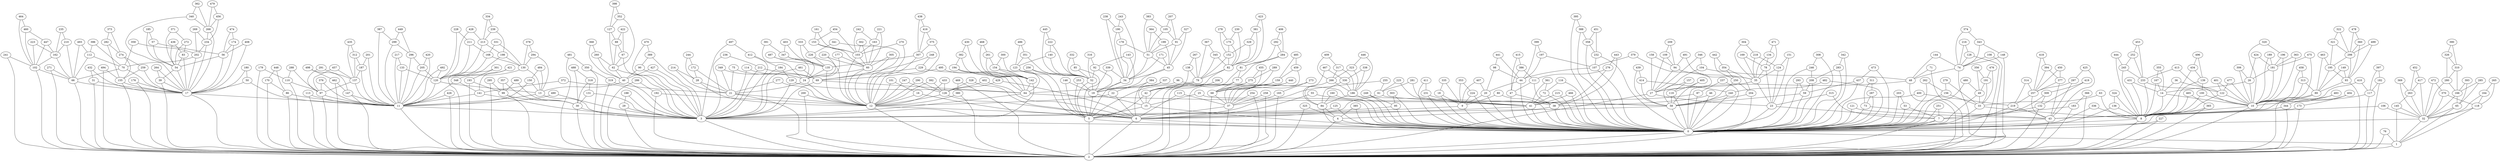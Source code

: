 graph G {
  "0";
  "1";
  "2";
  "3";
  "4";
  "5";
  "6";
  "7";
  "8";
  "9";
  "10";
  "11";
  "12";
  "13";
  "14";
  "15";
  "16";
  "17";
  "18";
  "19";
  "20";
  "21";
  "22";
  "23";
  "24";
  "25";
  "26";
  "27";
  "28";
  "29";
  "30";
  "31";
  "32";
  "33";
  "34";
  "35";
  "36";
  "37";
  "38";
  "39";
  "40";
  "41";
  "42";
  "43";
  "44";
  "45";
  "46";
  "47";
  "48";
  "49";
  "50";
  "51";
  "52";
  "53";
  "54";
  "55";
  "56";
  "57";
  "58";
  "59";
  "60";
  "61";
  "62";
  "63";
  "64";
  "65";
  "66";
  "67";
  "68";
  "69";
  "70";
  "71";
  "72";
  "73";
  "74";
  "75";
  "76";
  "77";
  "78";
  "79";
  "80";
  "81";
  "82";
  "83";
  "84";
  "85";
  "86";
  "87";
  "88";
  "89";
  "90";
  "91";
  "92";
  "93";
  "94";
  "95";
  "96";
  "97";
  "98";
  "99";
  "100";
  "101";
  "102";
  "103";
  "104";
  "105";
  "106";
  "107";
  "108";
  "109";
  "110";
  "111";
  "112";
  "113";
  "114";
  "115";
  "116";
  "117";
  "118";
  "119";
  "120";
  "121";
  "122";
  "123";
  "124";
  "125";
  "126";
  "127";
  "128";
  "129";
  "130";
  "131";
  "132";
  "133";
  "134";
  "135";
  "136";
  "137";
  "138";
  "139";
  "140";
  "141";
  "142";
  "143";
  "144";
  "145";
  "146";
  "147";
  "148";
  "149";
  "150";
  "151";
  "152";
  "153";
  "154";
  "155";
  "156";
  "157";
  "158";
  "159";
  "160";
  "161";
  "162";
  "163";
  "164";
  "165";
  "166";
  "167";
  "168";
  "169";
  "170";
  "171";
  "172";
  "173";
  "174";
  "175";
  "176";
  "177";
  "178";
  "179";
  "180";
  "181";
  "182";
  "183";
  "184";
  "185";
  "186";
  "187";
  "188";
  "189";
  "190";
  "191";
  "192";
  "193";
  "194";
  "195";
  "196";
  "197";
  "198";
  "199";
  "200";
  "201";
  "202";
  "203";
  "204";
  "205";
  "206";
  "207";
  "208";
  "209";
  "210";
  "211";
  "212";
  "213";
  "214";
  "215";
  "216";
  "217";
  "218";
  "219";
  "220";
  "221";
  "222";
  "223";
  "224";
  "225";
  "226";
  "227";
  "228";
  "229";
  "230";
  "231";
  "232";
  "233";
  "234";
  "235";
  "236";
  "237";
  "238";
  "239";
  "240";
  "241";
  "242";
  "243";
  "244";
  "245";
  "246";
  "247";
  "248";
  "249";
  "250";
  "251";
  "252";
  "253";
  "254";
  "255";
  "256";
  "257";
  "258";
  "259";
  "260";
  "261";
  "262";
  "263";
  "264";
  "265";
  "266";
  "267";
  "268";
  "269";
  "270";
  "271";
  "272";
  "273";
  "274";
  "275";
  "276";
  "277";
  "278";
  "279";
  "280";
  "281";
  "282";
  "283";
  "284";
  "285";
  "286";
  "287";
  "288";
  "289";
  "290";
  "291";
  "292";
  "293";
  "294";
  "295";
  "296";
  "297";
  "298";
  "299";
  "300";
  "301";
  "302";
  "303";
  "304";
  "305";
  "306";
  "307";
  "308";
  "309";
  "310";
  "311";
  "312";
  "313";
  "314";
  "315";
  "316";
  "317";
  "318";
  "319";
  "320";
  "321";
  "322";
  "323";
  "324";
  "325";
  "326";
  "327";
  "328";
  "329";
  "330";
  "331";
  "332";
  "333";
  "334";
  "335";
  "336";
  "337";
  "338";
  "339";
  "340";
  "341";
  "342";
  "343";
  "344";
  "345";
  "346";
  "347";
  "348";
  "349";
  "350";
  "351";
  "352";
  "353";
  "354";
  "355";
  "356";
  "357";
  "358";
  "359";
  "360";
  "361";
  "362";
  "363";
  "364";
  "365";
  "366";
  "367";
  "368";
  "369";
  "370";
  "371";
  "372";
  "373";
  "374";
  "375";
  "376";
  "377";
  "378";
  "379";
  "380";
  "381";
  "382";
  "383";
  "384";
  "385";
  "386";
  "387";
  "388";
  "389";
  "390";
  "391";
  "392";
  "393";
  "394";
  "395";
  "396";
  "397";
  "398";
  "399";
  "400";
  "401";
  "402";
  "403";
  "404";
  "405";
  "406";
  "407";
  "408";
  "409";
  "410";
  "411";
  "412";
  "413";
  "414";
  "415";
  "416";
  "417";
  "418";
  "419";
  "420";
  "421";
  "422";
  "423";
  "424";
  "425";
  "426";
  "427";
  "428";
  "429";
  "430";
  "431";
  "432";
  "433";
  "434";
  "435";
  "436";
  "437";
  "438";
  "439";
  "440";
  "441";
  "442";
  "443";
  "444";
  "445";
  "446";
  "447";
  "448";
  "449";
  "450";
  "451";
  "452";
  "453";
  "454";
  "455";
  "456";
  "457";
  "458";
  "459";
  "460";
  "461";
  "462";
  "463";
  "464";
  "465";
  "466";
  "467";
  "468";
  "469";
  "470";
  "471";
  "472";
  "473";
  "474";
  "475";
  "476";
  "477";
  "478";
  "479";
  "480";
  "481";
  "482";
  "483";
  "484";
  "485";
  "486";
  "487";
  "488";
  "489";
  "490";
  "491";
  "492";
  "493";
  "494";
  "495";
  "496";
  "497";
  "498";
  "499";
    "105" -- "51";
    "213" -- "198";
    "406" -- "292";
    "248" -- "69";
    "308" -- "246";
    "142" -- "64";
    "495" -- "69";
    "5" -- "0";
    "127" -- "88";
    "141" -- "3";
    "176" -- "2";
    "189" -- "10";
    "191" -- "33";
    "207" -- "105";
    "488" -- "318";
    "199" -- "51";
    "168" -- "120";
    "359" -- "202";
    "410" -- "117";
    "301" -- "193";
    "174" -- "56";
    "226" -- "12";
    "339" -- "5";
    "36" -- "10";
    "382" -- "194";
    "218" -- "35";
    "302" -- "60";
    "340" -- "268";
    "247" -- "126";
    "242" -- "163";
    "316" -- "52";
    "139" -- "8";
    "68" -- "2";
    "463" -- "89";
    "273" -- "37";
    "441" -- "98";
    "91" -- "51";
    "471" -- "134";
    "427" -- "40";
    "25" -- "15";
    "371" -- "54";
    "400" -- "0";
    "449" -- "299";
    "406" -- "284";
    "233" -- "8";
    "322" -- "298";
    "9" -- "0";
    "489" -- "30";
    "320" -- "196";
    "170" -- "86";
    "61" -- "6";
    "82" -- "42";
    "165" -- "37";
    "272" -- "83";
    "310" -- "280";
    "416" -- "307";
    "210" -- "66";
    "266" -- "186";
    "428" -- "120";
    "27" -- "2";
    "422" -- "67";
    "174" -- "17";
    "83" -- "54";
    "443" -- "276";
    "121" -- "0";
    "481" -- "350";
    "301" -- "2";
    "60" -- "24";
    "352" -- "62";
    "73" -- "43";
    "487" -- "24";
    "140" -- "52";
    "153" -- "60";
    "291" -- "97";
    "319" -- "2";
    "76" -- "1";
    "78" -- "35";
    "229" -- "69";
    "39" -- "17";
    "395" -- "0";
    "225" -- "61";
    "369" -- "263";
    "429" -- "6";
    "148" -- "2";
    "115" -- "37";
    "463" -- "195";
    "375" -- "307";
    "224" -- "0";
    "456" -- "268";
    "66" -- "17";
    "131" -- "3";
    "195" -- "93";
    "300" -- "154";
    "316" -- "92";
    "480" -- "0";
    "80" -- "9";
    "251" -- "0";
    "274" -- "155";
    "197" -- "107";
    "348" -- "141";
    "421" -- "348";
    "26" -- "10";
    "237" -- "87";
    "311" -- "73";
    "31" -- "2";
    "453" -- "252";
    "455" -- "275";
    "319" -- "21";
    "107" -- "0";
    "298" -- "93";
    "116" -- "0";
    "254" -- "37";
    "125" -- "0";
    "286" -- "192";
    "70" -- "66";
    "472" -- "370";
    "151" -- "124";
    "423" -- "82";
    "358" -- "232";
    "416" -- "375";
    "219" -- "0";
    "170" -- "2";
    "237" -- "0";
    "488" -- "30";
    "111" -- "38";
    "246" -- "0";
    "491" -- "94";
    "211" -- "168";
    "426" -- "2";
    "256" -- "52";
    "8" -- "2";
    "412" -- "184";
    "17" -- "2";
    "155" -- "17";
    "84" -- "0";
    "132" -- "7";
    "279" -- "33";
    "109" -- "94";
    "269" -- "234";
    "415" -- "47";
    "453" -- "233";
    "495" -- "64";
    "424" -- "181";
    "120" -- "11";
    "258" -- "37";
    "358" -- "0";
    "439" -- "58";
    "489" -- "99";
    "355" -- "167";
    "91" -- "45";
    "376" -- "11";
    "341" -- "12";
    "149" -- "93";
    "205" -- "11";
    "398" -- "127";
    "147" -- "2";
    "185" -- "54";
    "56" -- "17";
    "130" -- "120";
    "465" -- "8";
    "137" -- "97";
    "165" -- "2";
    "166" -- "32";
    "232" -- "0";
    "464" -- "460";
    "37" -- "6";
    "457" -- "137";
    "329" -- "152";
    "477" -- "122";
    "154" -- "142";
    "3" -- "2";
    "198" -- "130";
    "12" -- "2";
    "257" -- "219";
    "92" -- "19";
    "21" -- "2";
    "30" -- "2";
    "140" -- "123";
    "97" -- "11";
    "271" -- "66";
    "106" -- "0";
    "236" -- "212";
    "357" -- "30";
    "286" -- "2";
    "396" -- "112";
    "250" -- "204";
    "217" -- "133";
    "20" -- "9";
    "206" -- "42";
    "461" -- "69";
    "187" -- "137";
    "415" -- "386";
    "380" -- "2";
    "353" -- "224";
    "485" -- "459";
    "125" -- "3";
    "227" -- "0";
    "192" -- "12";
    "436" -- "54";
    "479" -- "456";
    "259" -- "155";
    "337" -- "15";
    "372" -- "3";
    "417" -- "32";
    "277" -- "21";
    "433" -- "126";
    "451" -- "232";
    "492" -- "11";
    "287" -- "73";
    "7" -- "2";
    "229" -- "64";
    "367" -- "79";
    "228" -- "120";
    "254" -- "2";
    "485" -- "159";
    "126" -- "6";
    "243" -- "34";
    "172" -- "28";
    "268" -- "234";
    "371" -- "272";
    "381" -- "82";
    "98" -- "44";
    "455" -- "68";
    "40" -- "13";
    "348" -- "11";
    "107" -- "44";
    "261" -- "142";
    "110" -- "2";
    "65" -- "1";
    "186" -- "0";
    "128" -- "2";
    "366" -- "2";
    "144" -- "74";
    "204" -- "0";
    "9" -- "6";
    "323" -- "266";
    "400" -- "219";
    "454" -- "103";
    "452" -- "263";
    "449" -- "296";
    "143" -- "92";
    "327" -- "91";
    "11" -- "2";
    "185" -- "57";
    "451" -- "358";
    "87" -- "0";
    "258" -- "2";
    "175" -- "152";
    "290" -- "12";
    "312" -- "137";
    "221" -- "163";
    "377" -- "257";
    "470" -- "3";
    "206" -- "15";
    "100" -- "10";
    "167" -- "8";
    "478" -- "360";
    "497" -- "3";
    "46" -- "38";
    "383" -- "105";
    "334" -- "213";
    "132" -- "2";
    "148" -- "74";
    "77" -- "68";
    "284" -- "77";
    "437" -- "0";
    "208" -- "0";
    "145" -- "1";
    "409" -- "317";
    "484" -- "150";
    "46" -- "0";
    "166" -- "65";
    "468" -- "261";
    "428" -- "213";
    "473" -- "0";
    "104" -- "48";
    "209" -- "109";
    "425" -- "43";
    "477" -- "10";
    "386" -- "47";
    "73" -- "0";
    "324" -- "8";
    "92" -- "52";
    "263" -- "32";
    "236" -- "3";
    "330" -- "186";
    "368" -- "260";
    "419" -- "309";
    "496" -- "139";
    "492" -- "120";
    "112" -- "66";
    "122" -- "10";
    "161" -- "103";
    "327" -- "45";
    "365" -- "2";
    "124" -- "35";
    "53" -- "7";
    "203" -- "0";
    "261" -- "154";
    "493" -- "112";
    "274" -- "259";
    "265" -- "164";
    "255" -- "6";
    "222" -- "52";
    "32" -- "0";
    "309" -- "7";
    "45" -- "19";
    "41" -- "0";
    "433" -- "12";
    "50" -- "11";
    "279" -- "156";
    "63" -- "8";
    "363" -- "181";
    "59" -- "0";
    "24" -- "12";
    "213" -- "120";
    "146" -- "5";
    "38" -- "4";
    "267" -- "138";
    "87" -- "41";
    "498" -- "462";
    "183" -- "7";
    "440" -- "68";
    "77" -- "2";
    "405" -- "58";
    "57" -- "56";
    "421" -- "141";
    "32" -- "1";
    "86" -- "2";
    "307" -- "12";
    "414" -- "58";
    "497" -- "412";
    "324" -- "136";
    "475" -- "181";
    "269" -- "202";
    "69" -- "3";
    "113" -- "2";
    "431" -- "8";
    "276" -- "111";
    "392" -- "12";
    "447" -- "102";
    "370" -- "32";
    "383" -- "51";
    "479" -- "268";
    "35" -- "27";
    "18" -- "0";
    "221" -- "60";
    "317" -- "266";
    "391" -- "347";
    "82" -- "79";
    "446" -- "186";
    "111" -- "47";
    "178" -- "34";
    "338" -- "330";
    "458" -- "10";
    "283" -- "0";
    "483" -- "344";
    "123" -- "5";
    "90" -- "40";
    "55" -- "41";
    "228" -- "211";
    "272" -- "54";
    "28" -- "12";
    "481" -- "2";
    "196" -- "181";
    "115" -- "6";
    "362" -- "268";
    "493" -- "66";
    "143" -- "19";
    "265" -- "118";
    "252" -- "233";
    "210" -- "162";
    "81" -- "2";
    "299" -- "296";
    "373" -- "282";
    "224" -- "9";
    "99" -- "2";
    "64" -- "3";
    "102" -- "66";
    "118" -- "32";
    "101" -- "16";
    "253" -- "5";
    "239" -- "198";
    "4" -- "0";
    "13" -- "11";
    "190" -- "178";
    "460" -- "102";
    "193" -- "2";
    "71" -- "48";
    "167" -- "14";
    "340" -- "17";
    "329" -- "82";
    "438" -- "307";
    "287" -- "0";
    "310" -- "166";
    "216" -- "128";
    "296" -- "11";
    "448" -- "86";
    "270" -- "12";
    "202" -- "70";
    "439" -- "414";
    "457" -- "97";
    "257" -- "43";
    "424" -- "26";
    "491" -- "35";
    "76" -- "2";
    "214" -- "28";
    "89" -- "10";
    "127" -- "62";
    "471" -- "78";
    "188" -- "29";
    "223" -- "162";
    "486" -- "351";
    "126" -- "12";
    "342" -- "283";
    "373" -- "274";
    "395" -- "388";
    "135" -- "12";
    "42" -- "15";
    "350" -- "2";
    "364" -- "51";
    "160" -- "84";
    "347" -- "24";
    "70" -- "17";
    "154" -- "64";
    "278" -- "175";
    "321" -- "298";
    "426" -- "11";
    "369" -- "32";
    "8" -- "0";
    "179" -- "2";
    "378" -- "294";
    "394" -- "377";
    "17" -- "11";
    "445" -- "52";
    "95" -- "5";
    "62" -- "40";
    "288" -- "110";
    "441" -- "44";
    "235" -- "210";
    "359" -- "70";
    "393" -- "65";
    "264" -- "39";
    "247" -- "12";
    "198" -- "120";
    "462" -- "2";
    "374" -- "343";
    "427" -- "3";
    "305" -- "60";
    "462" -- "147";
    "475" -- "10";
    "472" -- "32";
    "419" -- "132";
    "98" -- "20";
    "313" -- "10";
    "71" -- "2";
    "36" -- "14";
    "51" -- "45";
    "51" -- "34";
    "103" -- "12";
    "244" -- "172";
    "147" -- "11";
    "447" -- "162";
    "385" -- "0";
    "478" -- "298";
    "19" -- "15";
    "156" -- "0";
    "343" -- "74";
    "285" -- "65";
    "401" -- "122";
    "313" -- "89";
    "245" -- "8";
    "3" -- "0";
    "83" -- "17";
    "183" -- "2";
    "378" -- "130";
    "196" -- "10";
    "55" -- "6";
    "159" -- "37";
    "192" -- "2";
    "282" -- "155";
    "333" -- "226";
    "397" -- "182";
    "169" -- "78";
    "335" -- "9";
    "326" -- "310";
    "249" -- "95";
    "411" -- "231";
    "184" -- "3";
    "152" -- "79";
    "353" -- "9";
    "39" -- "2";
    "232" -- "107";
    "292" -- "284";
    "431" -- "14";
    "48" -- "2";
    "13" -- "3";
    "63" -- "33";
    "295" -- "2";
    "175" -- "82";
    "66" -- "2";
    "133" -- "11";
    "146" -- "19";
    "438" -- "416";
    "40" -- "3";
    "162" -- "102";
    "158" -- "94";
    "356" -- "191";
    "399" -- "197";
    "450" -- "257";
    "250" -- "58";
    "311" -- "287";
    "458" -- "313";
    "255" -- "61";
    "7" -- "0";
    "41" -- "6";
    "486" -- "123";
    "283" -- "208";
    "297" -- "257";
    "366" -- "183";
    "138" -- "79";
    "67" -- "62";
    "482" -- "240";
    "75" -- "21";
    "109" -- "27";
    "194" -- "142";
    "49" -- "33";
    "220" -- "24";
    "152" -- "82";
    "43" -- "2";
    "243" -- "190";
    "307" -- "135";
    "351" -- "123";
    "409" -- "266";
    "119" -- "0";
    "26" -- "14";
    "231" -- "38";
    "444" -- "245";
    "137" -- "11";
    "331" -- "168";
    "468" -- "142";
    "418" -- "257";
    "116" -- "72";
    "201" -- "187";
    "496" -- "434";
    "94" -- "35";
    "23" -- "7";
    "399" -- "44";
    "155" -- "2";
    "129" -- "3";
    "231" -- "0";
    "178" -- "51";
    "0" -- "2";
    "173" -- "2";
    "240" -- "0";
    "253" -- "19";
    "182" -- "2";
    "249" -- "0";
    "341" -- "226";
    "104" -- "27";
    "322" -- "321";
    "412" -- "3";
    "100" -- "8";
    "29" -- "2";
    "219" -- "43";
    "238" -- "34";
    "238" -- "190";
    "389" -- "90";
    "195" -- "89";
    "176" -- "17";
    "328" -- "6";
    "398" -- "352";
    "365" -- "8";
    "432" -- "17";
    "454" -- "153";
    "30" -- "3";
    "84" -- "4";
    "204" -- "58";
    "393" -- "166";
    "379" -- "0";
    "388" -- "0";
    "418" -- "394";
    "156" -- "33";
    "50" -- "17";
    "246" -- "208";
    "217" -- "11";
    "133" -- "120";
    "22" -- "6";
    "162" -- "66";
    "401" -- "10";
    "410" -- "10";
    "200" -- "12";
    "357" -- "99";
    "233" -- "122";
    "142" -- "3";
    "370" -- "118";
    "384" -- "22";
    "482" -- "0";
    "389" -- "3";
    "356" -- "49";
    "96" -- "58";
    "79" -- "42";
    "6" -- "2";
    "285" -- "166";
    "318" -- "131";
    "321" -- "195";
    "450" -- "377";
    "314" -- "257";
    "445" -- "222";
    "470" -- "389";
    "281" -- "41";
    "304" -- "218";
    "346" -- "27";
    "271" -- "2";
    "387" -- "299";
    "180" -- "17";
    "234" -- "202";
    "430" -- "382";
    "101" -- "12";
    "288" -- "97";
    "304" -- "35";
    "75" -- "24";
    "34" -- "5";
    "331" -- "130";
    "223" -- "102";
    "251" -- "7";
    "129" -- "64";
    "267" -- "79";
    "52" -- "5";
    "54" -- "17";
    "241" -- "102";
    "64" -- "58";
    "164" -- "32";
    "24" -- "21";
    "173" -- "43";
    "298" -- "195";
    "169" -- "35";
    "397" -- "117";
    "149" -- "89";
    "161" -- "153";
    "14" -- "10";
    "242" -- "103";
    "280" -- "166";
    "10" -- "2";
    "94" -- "27";
    "312" -- "187";
    "467" -- "84";
    "57" -- "54";
    "86" -- "11";
    "99" -- "30";
    "337" -- "19";
    "95" -- "0";
    "60" -- "12";
    "144" -- "48";
    "37" -- "2";
    "372" -- "141";
    "275" -- "2";
    "404" -- "173";
    "342" -- "0";
    "11" -- "3";
    "113" -- "11";
    "78" -- "23";
    "367" -- "345";
    "394" -- "257";
    "123" -- "52";
    "361" -- "41";
    "65" -- "32";
    "117" -- "10";
    "212" -- "69";
    "230" -- "175";
    "18" -- "9";
    "328" -- "126";
    "31" -- "17";
    "390" -- "326";
    "300" -- "142";
    "293" -- "59";
    "12" -- "6";
    "114" -- "3";
    "343" -- "148";
    "59" -- "58";
    "432" -- "31";
    "81" -- "77";
    "28" -- "21";
    "350" -- "319";
    "473" -- "437";
    "490" -- "11";
    "5" -- "2";
    "54" -- "39";
    "72" -- "0";
    "85" -- "19";
    "354" -- "250";
    "396" -- "70";
    "23" -- "2";
    "408" -- "17";
    "222" -- "140";
    "430" -- "142";
    "469" -- "380";
    "280" -- "32";
    "338" -- "186";
    "294" -- "130";
    "108" -- "2";
    "294" -- "13";
    "15" -- "5";
    "117" -- "2";
    "325" -- "4";
    "264" -- "17";
    "361" -- "72";
    "209" -- "94";
    "444" -- "8";
    "42" -- "5";
    "145" -- "32";
    "16" -- "6";
    "48" -- "27";
    "150" -- "13";
    "168" -- "130";
    "446" -- "323";
    "49" -- "0";
    "335" -- "18";
    "284" -- "81";
    "58" -- "0";
    "177" -- "24";
    "318" -- "30";
    "212" -- "3";
    "405" -- "119";
    "56" -- "54";
    "105" -- "91";
    "157" -- "58";
    "423" -- "381";
    "494" -- "2";
    "336" -- "8";
    "474" -- "56";
    "368" -- "40";
    "390" -- "310";
    "69" -- "64";
    "384" -- "6";
    "180" -- "50";
    "315" -- "23";
    "289" -- "275";
    "351" -- "52";
    "96" -- "64";
    "402" -- "6";
    "128" -- "74";
    "19" -- "5";
    "230" -- "82";
    "259" -- "17";
    "363" -- "10";
    "480" -- "49";
    "339" -- "34";
    "268" -- "17";
    "403" -- "135";
    "464" -- "102";
    "220" -- "60";
    "215" -- "0";
    "273" -- "165";
    "112" -- "70";
    "260" -- "40";
    "225" -- "41";
    "376" -- "97";
    "134" -- "78";
    "44" -- "0";
    "381" -- "329";
    "465" -- "365";
    "494" -- "155";
    "53" -- "0";
    "27" -- "23";
    "413" -- "233";
    "4" -- "2";
    "422" -- "88";
    "72" -- "41";
    "193" -- "99";
    "425" -- "297";
    "80" -- "0";
    "181" -- "26";
    "103" -- "60";
    "334" -- "239";
    "498" -- "147";
    "336" -- "0";
    "89" -- "2";
    "296" -- "205";
    "490" -- "3";
    "297" -- "43";
    "467" -- "330";
    "252" -- "245";
    "90" -- "3";
    "93" -- "89";
    "434" -- "8";
    "201" -- "11";
    "218" -- "124";
    "435" -- "137";
    "34" -- "19";
    "442" -- "354";
    "355" -- "14";
    "403" -- "347";
    "194" -- "64";
    "354" -- "204";
    "52" -- "19";
    "190" -- "34";
    "466" -- "0";
    "203" -- "53";
    "199" -- "45";
    "459" -- "159";
    "22" -- "12";
    "157" -- "119";
    "211" -- "120";
    "292" -- "81";
    "44" -- "20";
    "291" -- "137";
    "85" -- "52";
    "303" -- "95";
    "323" -- "186";
    "332" -- "52";
    "305" -- "12";
    "290" -- "126";
    "407" -- "9";
    "443" -- "38";
    "93" -- "2";
    "58" -- "3";
    "160" -- "0";
    "434" -- "139";
    "330" -- "84";
    "102" -- "2";
    "67" -- "3";
    "360" -- "93";
    "442" -- "250";
    "435" -- "312";
    "163" -- "103";
    "121" -- "43";
    "88" -- "67";
    "187" -- "11";
    "207" -- "91";
    "248" -- "229";
    "256" -- "5";
    "374" -- "74";
    "110" -- "97";
    "377" -- "43";
    "135" -- "24";
    "306" -- "26";
    "186" -- "84";
    "417" -- "263";
    "215" -- "41";
    "25" -- "0";
    "362" -- "340";
    "74" -- "48";
    "402" -- "126";
    "263" -- "145";
    "391" -- "24";
    "404" -- "43";
    "43" -- "0";
    "326" -- "280";
    "159" -- "68";
    "487" -- "135";
    "188" -- "3";
    "139" -- "100";
    "345" -- "79";
    "429" -- "126";
    "476" -- "33";
    "184" -- "129";
    "299" -- "11";
    "386" -- "111";
    "241" -- "2";
    "35" -- "23";
    "308" -- "0";
    "499" -- "93";
    "282" -- "274";
    "302" -- "103";
    "349" -- "21";
    "191" -- "49";
    "179" -- "110";
    "97" -- "2";
    "62" -- "3";
    "364" -- "199";
    "235" -- "162";
    "244" -- "28";
    "344" -- "2";
    "295" -- "99";
    "276" -- "38";
    "411" -- "0";
    "289" -- "68";
    "47" -- "38";
    "420" -- "11";
    "214" -- "21";
    "452" -- "417";
    "436" -- "83";
    "407" -- "20";
    "130" -- "13";
    "197" -- "44";
    "474" -- "174";
    "20" -- "0";
    "33" -- "8";
    "171" -- "45";
    "171" -- "34";
    "200" -- "2";
    "226" -- "135";
    "164" -- "118";
    "216" -- "74";
    "38" -- "0";
    "315" -- "7";
    "260" -- "62";
    "360" -- "298";
    "466" -- "41";
    "47" -- "0";
    "119" -- "58";
    "270" -- "103";
    "227" -- "2";
    "21" -- "12";
    "266" -- "84";
    "345" -- "82";
    "303" -- "0";
    "189" -- "181";
    "1" -- "2";
    "277" -- "12";
    "136" -- "8";
    "138" -- "42";
    "245" -- "233";
    "459" -- "37";
    "45" -- "34";
    "74" -- "2";
    "158" -- "27";
    "141" -- "11";
    "347" -- "135";
    "150" -- "11";
    "352" -- "127";
    "108" -- "74";
    "124" -- "23";
    "68" -- "37";
    "240" -- "58";
    "153" -- "103";
    "275" -- "68";
    "499" -- "298";
    "380" -- "12";
    "413" -- "122";
    "151" -- "23";
    "10" -- "8";
    "181" -- "10";
    "385" -- "4";
    "6" -- "0";
    "15" -- "0";
    "134" -- "35";
    "379" -- "107";
    "388" -- "358";
    "392" -- "126";
    "414" -- "240";
    "182" -- "117";
    "262" -- "0";
    "281" -- "61";
    "33" -- "0";
    "262" -- "156";
    "114" -- "69";
    "476" -- "191";
    "16" -- "12";
    "382" -- "142";
    "420" -- "205";
    "205" -- "120";
    "456" -- "234";
    "61" -- "41";
    "469" -- "2";
    "122" -- "8";
    "346" -- "104";
    "131" -- "30";
    "317" -- "186";
    "333" -- "135";
    "461" -- "3";
    "136" -- "0";
    "314" -- "219";
    "320" -- "10";
    "484" -- "13";
    "332" -- "85";
    "325" -- "2";
    "234" -- "17";
    "177" -- "60";
    "106" -- "32";
    "344" -- "43";
    "375" -- "12";
    "349" -- "24";
    "0" -- "1";
    "118" -- "1";
    "14" -- "8";
    "120" -- "13";
    "79" -- "5";
    "278" -- "152";
    "309" -- "132";
    "408" -- "56";
    "448" -- "170";
    "239" -- "213";
    "293" -- "0";
    "88" -- "62";
    "440" -- "37";
    "437" -- "59";
    "483" -- "43";
    "208" -- "59";
    "306" -- "10";
    "29" -- "3";
    "202" -- "17";
    "172" -- "21";
    "460" -- "447";
    "387" -- "11";
    "163" -- "60";
}
